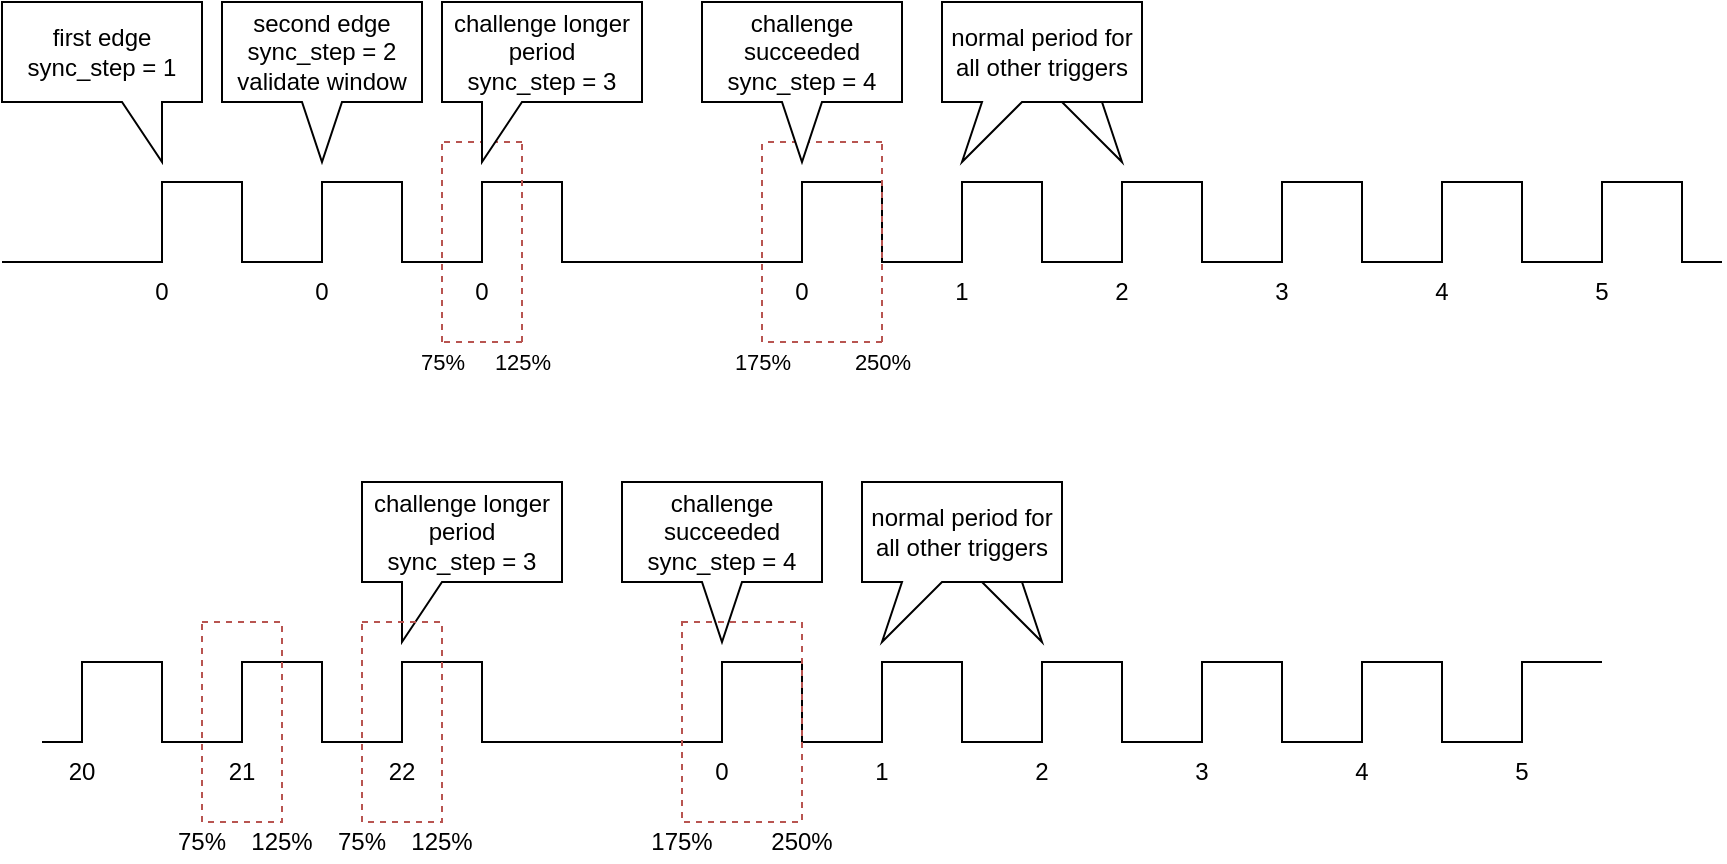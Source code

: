 <mxfile version="28.0.6">
  <diagram name="Page-1" id="h8wkgNUJHFvG-KoM1IDt">
    <mxGraphModel dx="1426" dy="849" grid="1" gridSize="10" guides="1" tooltips="1" connect="1" arrows="1" fold="1" page="1" pageScale="1" pageWidth="1100" pageHeight="850" math="0" shadow="0">
      <root>
        <mxCell id="0" />
        <mxCell id="1" parent="0" />
        <mxCell id="OQ7Ji7jDuBHKxhOGbt76-1" value="" style="endArrow=none;html=1;rounded=0;" edge="1" parent="1">
          <mxGeometry width="50" height="50" relative="1" as="geometry">
            <mxPoint x="40" y="240" as="sourcePoint" />
            <mxPoint x="900" y="240" as="targetPoint" />
            <Array as="points">
              <mxPoint x="120" y="240" />
              <mxPoint x="120" y="200" />
              <mxPoint x="160" y="200" />
              <mxPoint x="160" y="240" />
              <mxPoint x="200" y="240" />
              <mxPoint x="200" y="200" />
              <mxPoint x="240" y="200" />
              <mxPoint x="240" y="240" />
              <mxPoint x="280" y="240" />
              <mxPoint x="280" y="200" />
              <mxPoint x="320" y="200" />
              <mxPoint x="320" y="240" />
              <mxPoint x="440" y="240" />
              <mxPoint x="440" y="200" />
              <mxPoint x="480" y="200" />
              <mxPoint x="480" y="240" />
              <mxPoint x="520" y="240" />
              <mxPoint x="520" y="200" />
              <mxPoint x="560" y="200" />
              <mxPoint x="560" y="240" />
              <mxPoint x="600" y="240" />
              <mxPoint x="600" y="200" />
              <mxPoint x="640" y="200" />
              <mxPoint x="640" y="240" />
              <mxPoint x="680" y="240" />
              <mxPoint x="680" y="200" />
              <mxPoint x="720" y="200" />
              <mxPoint x="720" y="240" />
              <mxPoint x="760" y="240" />
              <mxPoint x="760" y="200" />
              <mxPoint x="800" y="200" />
              <mxPoint x="800" y="240" />
              <mxPoint x="840" y="240" />
              <mxPoint x="840" y="200" />
              <mxPoint x="880" y="200" />
              <mxPoint x="880" y="240" />
            </Array>
          </mxGeometry>
        </mxCell>
        <mxCell id="OQ7Ji7jDuBHKxhOGbt76-2" value="first edge&lt;div&gt;sync_step = 1&lt;/div&gt;" style="shape=callout;whiteSpace=wrap;html=1;perimeter=calloutPerimeter;position2=0.8;base=20;size=30;position=0.6;" vertex="1" parent="1">
          <mxGeometry x="40" y="110" width="100" height="80" as="geometry" />
        </mxCell>
        <mxCell id="OQ7Ji7jDuBHKxhOGbt76-3" value="second edge&lt;div&gt;sync_step = 2&lt;/div&gt;&lt;div&gt;validate window&lt;/div&gt;" style="shape=callout;whiteSpace=wrap;html=1;perimeter=calloutPerimeter;position2=0.5;size=30;position=0.4;base=20;" vertex="1" parent="1">
          <mxGeometry x="150" y="110" width="100" height="80" as="geometry" />
        </mxCell>
        <mxCell id="OQ7Ji7jDuBHKxhOGbt76-4" value="125%" style="endArrow=none;dashed=1;html=1;rounded=0;fillColor=#f8cecc;strokeColor=#b85450;" edge="1" parent="1">
          <mxGeometry x="-1" y="-10" width="50" height="50" relative="1" as="geometry">
            <mxPoint x="300" y="280" as="sourcePoint" />
            <mxPoint x="300" y="180" as="targetPoint" />
            <mxPoint x="-10" y="10" as="offset" />
          </mxGeometry>
        </mxCell>
        <mxCell id="OQ7Ji7jDuBHKxhOGbt76-5" value="250%" style="endArrow=none;dashed=1;html=1;rounded=0;fillColor=#f8cecc;strokeColor=#b85450;" edge="1" parent="1">
          <mxGeometry x="-1" y="-10" width="50" height="50" relative="1" as="geometry">
            <mxPoint x="480" y="280" as="sourcePoint" />
            <mxPoint x="480" y="180" as="targetPoint" />
            <mxPoint x="-10" y="10" as="offset" />
          </mxGeometry>
        </mxCell>
        <mxCell id="OQ7Ji7jDuBHKxhOGbt76-18" value="75%" style="endArrow=none;dashed=1;html=1;rounded=0;fillColor=#f8cecc;strokeColor=#b85450;" edge="1" parent="1">
          <mxGeometry x="-1" y="-10" width="50" height="50" relative="1" as="geometry">
            <mxPoint x="260" y="280" as="sourcePoint" />
            <mxPoint x="260" y="180" as="targetPoint" />
            <mxPoint x="-10" y="10" as="offset" />
          </mxGeometry>
        </mxCell>
        <mxCell id="OQ7Ji7jDuBHKxhOGbt76-22" value="175%" style="endArrow=none;dashed=1;html=1;rounded=0;fillColor=#f8cecc;strokeColor=#b85450;" edge="1" parent="1">
          <mxGeometry x="-1" y="-10" width="50" height="50" relative="1" as="geometry">
            <mxPoint x="420" y="280" as="sourcePoint" />
            <mxPoint x="420" y="180" as="targetPoint" />
            <mxPoint x="-10" y="10" as="offset" />
          </mxGeometry>
        </mxCell>
        <mxCell id="OQ7Ji7jDuBHKxhOGbt76-25" value="" style="endArrow=none;dashed=1;html=1;rounded=0;fillColor=#f8cecc;strokeColor=#b85450;" edge="1" parent="1">
          <mxGeometry x="-1" y="-10" width="50" height="50" relative="1" as="geometry">
            <mxPoint x="300" y="280" as="sourcePoint" />
            <mxPoint x="260" y="280" as="targetPoint" />
            <mxPoint x="-10" y="10" as="offset" />
          </mxGeometry>
        </mxCell>
        <mxCell id="OQ7Ji7jDuBHKxhOGbt76-26" value="" style="endArrow=none;dashed=1;html=1;rounded=0;fillColor=#f8cecc;strokeColor=#b85450;" edge="1" parent="1">
          <mxGeometry x="-1" y="-10" width="50" height="50" relative="1" as="geometry">
            <mxPoint x="300" y="180" as="sourcePoint" />
            <mxPoint x="260" y="180" as="targetPoint" />
            <mxPoint x="-10" y="10" as="offset" />
          </mxGeometry>
        </mxCell>
        <mxCell id="OQ7Ji7jDuBHKxhOGbt76-27" value="" style="endArrow=none;dashed=1;html=1;rounded=0;fillColor=#f8cecc;strokeColor=#b85450;" edge="1" parent="1">
          <mxGeometry x="-1" y="-10" width="50" height="50" relative="1" as="geometry">
            <mxPoint x="480" y="180" as="sourcePoint" />
            <mxPoint x="420" y="180" as="targetPoint" />
            <mxPoint x="-10" y="10" as="offset" />
          </mxGeometry>
        </mxCell>
        <mxCell id="OQ7Ji7jDuBHKxhOGbt76-28" value="" style="endArrow=none;dashed=1;html=1;rounded=0;fillColor=#f8cecc;strokeColor=#b85450;" edge="1" parent="1">
          <mxGeometry x="-1" y="-10" width="50" height="50" relative="1" as="geometry">
            <mxPoint x="480" y="280" as="sourcePoint" />
            <mxPoint x="420" y="280" as="targetPoint" />
            <mxPoint x="-10" y="10" as="offset" />
          </mxGeometry>
        </mxCell>
        <mxCell id="OQ7Ji7jDuBHKxhOGbt76-29" value="challenge longer period&lt;div&gt;sync_step = 3&lt;/div&gt;" style="shape=callout;whiteSpace=wrap;html=1;perimeter=calloutPerimeter;position2=0.2;size=30;position=0.2;" vertex="1" parent="1">
          <mxGeometry x="260" y="110" width="100" height="80" as="geometry" />
        </mxCell>
        <mxCell id="OQ7Ji7jDuBHKxhOGbt76-30" value="challenge succeeded&lt;div&gt;sync_step = 4&lt;/div&gt;" style="shape=callout;whiteSpace=wrap;html=1;perimeter=calloutPerimeter;position2=0.5;size=30;position=0.4;" vertex="1" parent="1">
          <mxGeometry x="390" y="110" width="100" height="80" as="geometry" />
        </mxCell>
        <mxCell id="OQ7Ji7jDuBHKxhOGbt76-31" value="1" style="text;html=1;align=center;verticalAlign=middle;whiteSpace=wrap;rounded=0;" vertex="1" parent="1">
          <mxGeometry x="510" y="240" width="20" height="30" as="geometry" />
        </mxCell>
        <mxCell id="OQ7Ji7jDuBHKxhOGbt76-32" value="2" style="text;html=1;align=center;verticalAlign=middle;whiteSpace=wrap;rounded=0;" vertex="1" parent="1">
          <mxGeometry x="590" y="240" width="20" height="30" as="geometry" />
        </mxCell>
        <mxCell id="OQ7Ji7jDuBHKxhOGbt76-33" value="3" style="text;html=1;align=center;verticalAlign=middle;whiteSpace=wrap;rounded=0;" vertex="1" parent="1">
          <mxGeometry x="670" y="240" width="20" height="30" as="geometry" />
        </mxCell>
        <mxCell id="OQ7Ji7jDuBHKxhOGbt76-34" value="4" style="text;html=1;align=center;verticalAlign=middle;whiteSpace=wrap;rounded=0;" vertex="1" parent="1">
          <mxGeometry x="750" y="240" width="20" height="30" as="geometry" />
        </mxCell>
        <mxCell id="OQ7Ji7jDuBHKxhOGbt76-35" value="5" style="text;html=1;align=center;verticalAlign=middle;whiteSpace=wrap;rounded=0;" vertex="1" parent="1">
          <mxGeometry x="830" y="240" width="20" height="30" as="geometry" />
        </mxCell>
        <mxCell id="OQ7Ji7jDuBHKxhOGbt76-38" value="" style="endArrow=none;html=1;rounded=0;" edge="1" parent="1">
          <mxGeometry width="50" height="50" relative="1" as="geometry">
            <mxPoint x="60" y="480" as="sourcePoint" />
            <mxPoint x="840" y="440" as="targetPoint" />
            <Array as="points">
              <mxPoint x="80" y="480" />
              <mxPoint x="80" y="440" />
              <mxPoint x="120" y="440" />
              <mxPoint x="120" y="480" />
              <mxPoint x="160" y="480" />
              <mxPoint x="160" y="440" />
              <mxPoint x="200" y="440" />
              <mxPoint x="200" y="480" />
              <mxPoint x="240" y="480" />
              <mxPoint x="240" y="440" />
              <mxPoint x="280" y="440" />
              <mxPoint x="280" y="480" />
              <mxPoint x="400" y="480" />
              <mxPoint x="400" y="440" />
              <mxPoint x="440" y="440" />
              <mxPoint x="440" y="480" />
              <mxPoint x="480" y="480" />
              <mxPoint x="480" y="440" />
              <mxPoint x="520" y="440" />
              <mxPoint x="520" y="480" />
              <mxPoint x="560" y="480" />
              <mxPoint x="560" y="440" />
              <mxPoint x="600" y="440" />
              <mxPoint x="600" y="480" />
              <mxPoint x="640" y="480" />
              <mxPoint x="640" y="440" />
              <mxPoint x="680" y="440" />
              <mxPoint x="680" y="480" />
              <mxPoint x="720" y="480" />
              <mxPoint x="720" y="440" />
              <mxPoint x="760" y="440" />
              <mxPoint x="760" y="480" />
              <mxPoint x="800" y="480" />
              <mxPoint x="800" y="440" />
            </Array>
          </mxGeometry>
        </mxCell>
        <mxCell id="OQ7Ji7jDuBHKxhOGbt76-49" value="challenge longer period&lt;div&gt;sync_step = 3&lt;/div&gt;" style="shape=callout;whiteSpace=wrap;html=1;perimeter=calloutPerimeter;position2=0.2;size=30;position=0.2;" vertex="1" parent="1">
          <mxGeometry x="220" y="350" width="100" height="80" as="geometry" />
        </mxCell>
        <mxCell id="OQ7Ji7jDuBHKxhOGbt76-50" value="challenge succeeded&lt;div&gt;sync_step = 4&lt;/div&gt;" style="shape=callout;whiteSpace=wrap;html=1;perimeter=calloutPerimeter;position2=0.5;size=30;position=0.4;" vertex="1" parent="1">
          <mxGeometry x="350" y="350" width="100" height="80" as="geometry" />
        </mxCell>
        <mxCell id="OQ7Ji7jDuBHKxhOGbt76-51" value="1" style="text;html=1;align=center;verticalAlign=middle;whiteSpace=wrap;rounded=0;" vertex="1" parent="1">
          <mxGeometry x="470" y="480" width="20" height="30" as="geometry" />
        </mxCell>
        <mxCell id="OQ7Ji7jDuBHKxhOGbt76-52" value="2" style="text;html=1;align=center;verticalAlign=middle;whiteSpace=wrap;rounded=0;" vertex="1" parent="1">
          <mxGeometry x="550" y="480" width="20" height="30" as="geometry" />
        </mxCell>
        <mxCell id="OQ7Ji7jDuBHKxhOGbt76-53" value="3" style="text;html=1;align=center;verticalAlign=middle;whiteSpace=wrap;rounded=0;" vertex="1" parent="1">
          <mxGeometry x="630" y="480" width="20" height="30" as="geometry" />
        </mxCell>
        <mxCell id="OQ7Ji7jDuBHKxhOGbt76-54" value="4" style="text;html=1;align=center;verticalAlign=middle;whiteSpace=wrap;rounded=0;" vertex="1" parent="1">
          <mxGeometry x="710" y="480" width="20" height="30" as="geometry" />
        </mxCell>
        <mxCell id="OQ7Ji7jDuBHKxhOGbt76-55" value="5" style="text;html=1;align=center;verticalAlign=middle;whiteSpace=wrap;rounded=0;" vertex="1" parent="1">
          <mxGeometry x="790" y="480" width="20" height="30" as="geometry" />
        </mxCell>
        <mxCell id="OQ7Ji7jDuBHKxhOGbt76-56" value="0" style="text;html=1;align=center;verticalAlign=middle;whiteSpace=wrap;rounded=0;" vertex="1" parent="1">
          <mxGeometry x="390" y="480" width="20" height="30" as="geometry" />
        </mxCell>
        <mxCell id="OQ7Ji7jDuBHKxhOGbt76-57" value="0" style="text;html=1;align=center;verticalAlign=middle;whiteSpace=wrap;rounded=0;" vertex="1" parent="1">
          <mxGeometry x="430" y="240" width="20" height="30" as="geometry" />
        </mxCell>
        <mxCell id="OQ7Ji7jDuBHKxhOGbt76-65" value="20" style="text;html=1;align=center;verticalAlign=middle;whiteSpace=wrap;rounded=0;" vertex="1" parent="1">
          <mxGeometry x="70" y="480" width="20" height="30" as="geometry" />
        </mxCell>
        <mxCell id="OQ7Ji7jDuBHKxhOGbt76-66" value="21" style="text;html=1;align=center;verticalAlign=middle;whiteSpace=wrap;rounded=0;" vertex="1" parent="1">
          <mxGeometry x="150" y="480" width="20" height="30" as="geometry" />
        </mxCell>
        <mxCell id="OQ7Ji7jDuBHKxhOGbt76-67" value="22" style="text;html=1;align=center;verticalAlign=middle;whiteSpace=wrap;rounded=0;" vertex="1" parent="1">
          <mxGeometry x="230" y="480" width="20" height="30" as="geometry" />
        </mxCell>
        <mxCell id="OQ7Ji7jDuBHKxhOGbt76-69" value="" style="group" vertex="1" connectable="0" parent="1">
          <mxGeometry x="120" y="420" width="80" height="120" as="geometry" />
        </mxCell>
        <mxCell id="OQ7Ji7jDuBHKxhOGbt76-58" value="" style="rounded=0;whiteSpace=wrap;html=1;fillColor=none;strokeColor=#b85450;dashed=1;" vertex="1" parent="OQ7Ji7jDuBHKxhOGbt76-69">
          <mxGeometry x="20" width="40" height="100" as="geometry" />
        </mxCell>
        <mxCell id="OQ7Ji7jDuBHKxhOGbt76-60" value="" style="endArrow=none;dashed=1;html=1;rounded=0;fillColor=#f8cecc;strokeColor=#b85450;" edge="1" parent="OQ7Ji7jDuBHKxhOGbt76-69" target="OQ7Ji7jDuBHKxhOGbt76-59">
          <mxGeometry x="-1" y="-10" width="50" height="50" relative="1" as="geometry">
            <mxPoint x="20" y="100" as="sourcePoint" />
            <mxPoint x="20" as="targetPoint" />
            <mxPoint x="-10" y="10" as="offset" />
          </mxGeometry>
        </mxCell>
        <mxCell id="OQ7Ji7jDuBHKxhOGbt76-59" value="75%" style="text;html=1;align=center;verticalAlign=middle;whiteSpace=wrap;rounded=0;" vertex="1" parent="OQ7Ji7jDuBHKxhOGbt76-69">
          <mxGeometry y="100" width="40" height="20" as="geometry" />
        </mxCell>
        <mxCell id="OQ7Ji7jDuBHKxhOGbt76-61" value="125%" style="text;html=1;align=center;verticalAlign=middle;whiteSpace=wrap;rounded=0;" vertex="1" parent="OQ7Ji7jDuBHKxhOGbt76-69">
          <mxGeometry x="40" y="100" width="40" height="20" as="geometry" />
        </mxCell>
        <mxCell id="OQ7Ji7jDuBHKxhOGbt76-71" value="" style="group" vertex="1" connectable="0" parent="1">
          <mxGeometry x="360" y="420" width="100" height="120" as="geometry" />
        </mxCell>
        <mxCell id="OQ7Ji7jDuBHKxhOGbt76-64" value="250%" style="text;html=1;align=center;verticalAlign=middle;whiteSpace=wrap;rounded=0;" vertex="1" parent="OQ7Ji7jDuBHKxhOGbt76-71">
          <mxGeometry x="60" y="100" width="40" height="20" as="geometry" />
        </mxCell>
        <mxCell id="OQ7Ji7jDuBHKxhOGbt76-62" value="" style="rounded=0;whiteSpace=wrap;html=1;fillColor=none;strokeColor=#b85450;dashed=1;" vertex="1" parent="OQ7Ji7jDuBHKxhOGbt76-71">
          <mxGeometry x="20" width="60" height="100" as="geometry" />
        </mxCell>
        <mxCell id="OQ7Ji7jDuBHKxhOGbt76-63" value="175%" style="text;html=1;align=center;verticalAlign=middle;whiteSpace=wrap;rounded=0;" vertex="1" parent="OQ7Ji7jDuBHKxhOGbt76-71">
          <mxGeometry y="100" width="40" height="20" as="geometry" />
        </mxCell>
        <mxCell id="OQ7Ji7jDuBHKxhOGbt76-72" value="" style="group" vertex="1" connectable="0" parent="1">
          <mxGeometry x="200" y="420" width="80" height="120" as="geometry" />
        </mxCell>
        <mxCell id="OQ7Ji7jDuBHKxhOGbt76-73" value="" style="rounded=0;whiteSpace=wrap;html=1;fillColor=none;strokeColor=#b85450;dashed=1;" vertex="1" parent="OQ7Ji7jDuBHKxhOGbt76-72">
          <mxGeometry x="20" width="40" height="100" as="geometry" />
        </mxCell>
        <mxCell id="OQ7Ji7jDuBHKxhOGbt76-74" value="" style="endArrow=none;dashed=1;html=1;rounded=0;fillColor=#f8cecc;strokeColor=#b85450;" edge="1" parent="OQ7Ji7jDuBHKxhOGbt76-72" target="OQ7Ji7jDuBHKxhOGbt76-75">
          <mxGeometry x="-1" y="-10" width="50" height="50" relative="1" as="geometry">
            <mxPoint x="20" y="100" as="sourcePoint" />
            <mxPoint x="20" as="targetPoint" />
            <mxPoint x="-10" y="10" as="offset" />
          </mxGeometry>
        </mxCell>
        <mxCell id="OQ7Ji7jDuBHKxhOGbt76-75" value="75%" style="text;html=1;align=center;verticalAlign=middle;whiteSpace=wrap;rounded=0;" vertex="1" parent="OQ7Ji7jDuBHKxhOGbt76-72">
          <mxGeometry y="100" width="40" height="20" as="geometry" />
        </mxCell>
        <mxCell id="OQ7Ji7jDuBHKxhOGbt76-76" value="125%" style="text;html=1;align=center;verticalAlign=middle;whiteSpace=wrap;rounded=0;" vertex="1" parent="OQ7Ji7jDuBHKxhOGbt76-72">
          <mxGeometry x="40" y="100" width="40" height="20" as="geometry" />
        </mxCell>
        <mxCell id="OQ7Ji7jDuBHKxhOGbt76-77" value="normal period for all other triggers" style="shape=callout;whiteSpace=wrap;html=1;perimeter=calloutPerimeter;position2=0.9;size=30;position=0.6;" vertex="1" parent="1">
          <mxGeometry x="510" y="110" width="100" height="80" as="geometry" />
        </mxCell>
        <mxCell id="OQ7Ji7jDuBHKxhOGbt76-83" value="normal period for all other triggers" style="shape=callout;whiteSpace=wrap;html=1;perimeter=calloutPerimeter;position2=0.1;size=30;position=0.2;" vertex="1" parent="1">
          <mxGeometry x="510" y="110" width="100" height="80" as="geometry" />
        </mxCell>
        <mxCell id="OQ7Ji7jDuBHKxhOGbt76-84" value="normal period for all other triggers" style="shape=callout;whiteSpace=wrap;html=1;perimeter=calloutPerimeter;position2=0.9;size=30;position=0.6;" vertex="1" parent="1">
          <mxGeometry x="470" y="350" width="100" height="80" as="geometry" />
        </mxCell>
        <mxCell id="OQ7Ji7jDuBHKxhOGbt76-85" value="normal period for all other triggers" style="shape=callout;whiteSpace=wrap;html=1;perimeter=calloutPerimeter;position2=0.1;size=30;position=0.2;" vertex="1" parent="1">
          <mxGeometry x="470" y="350" width="100" height="80" as="geometry" />
        </mxCell>
        <mxCell id="OQ7Ji7jDuBHKxhOGbt76-87" value="0" style="text;html=1;align=center;verticalAlign=middle;whiteSpace=wrap;rounded=0;" vertex="1" parent="1">
          <mxGeometry x="270" y="240" width="20" height="30" as="geometry" />
        </mxCell>
        <mxCell id="OQ7Ji7jDuBHKxhOGbt76-88" value="0" style="text;html=1;align=center;verticalAlign=middle;whiteSpace=wrap;rounded=0;" vertex="1" parent="1">
          <mxGeometry x="190" y="240" width="20" height="30" as="geometry" />
        </mxCell>
        <mxCell id="OQ7Ji7jDuBHKxhOGbt76-89" value="0" style="text;html=1;align=center;verticalAlign=middle;whiteSpace=wrap;rounded=0;" vertex="1" parent="1">
          <mxGeometry x="110" y="240" width="20" height="30" as="geometry" />
        </mxCell>
      </root>
    </mxGraphModel>
  </diagram>
</mxfile>
